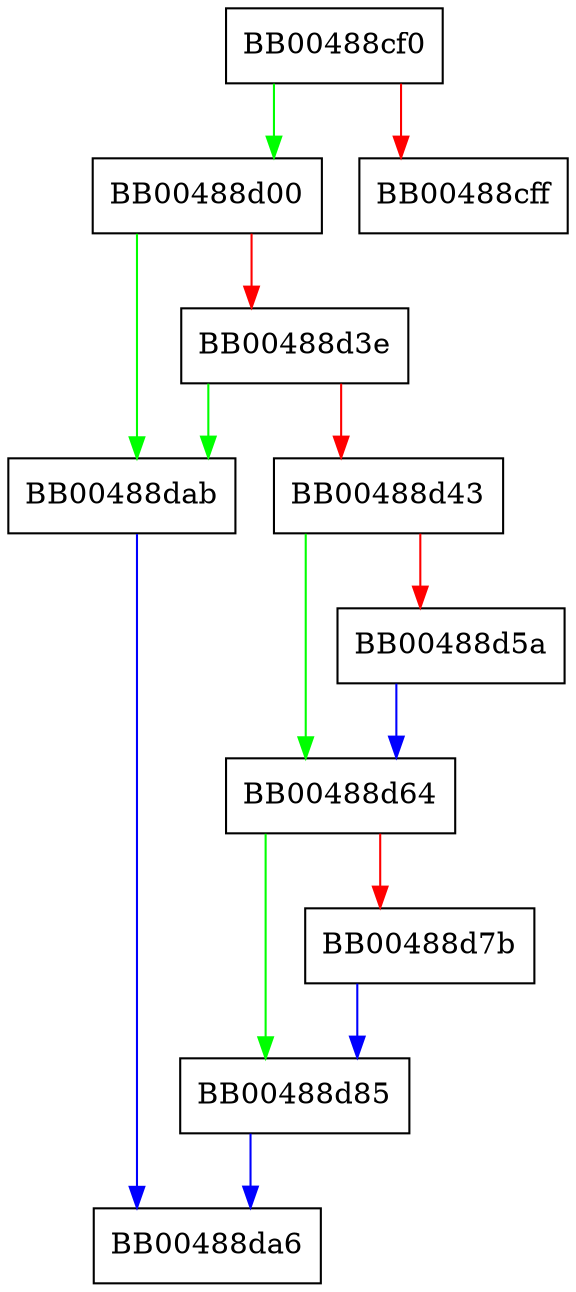 digraph SSL_CTX_dane_enable {
  node [shape="box"];
  graph [splines=ortho];
  BB00488cf0 -> BB00488d00 [color="green"];
  BB00488cf0 -> BB00488cff [color="red"];
  BB00488d00 -> BB00488dab [color="green"];
  BB00488d00 -> BB00488d3e [color="red"];
  BB00488d3e -> BB00488dab [color="green"];
  BB00488d3e -> BB00488d43 [color="red"];
  BB00488d43 -> BB00488d64 [color="green"];
  BB00488d43 -> BB00488d5a [color="red"];
  BB00488d5a -> BB00488d64 [color="blue"];
  BB00488d64 -> BB00488d85 [color="green"];
  BB00488d64 -> BB00488d7b [color="red"];
  BB00488d7b -> BB00488d85 [color="blue"];
  BB00488d85 -> BB00488da6 [color="blue"];
  BB00488dab -> BB00488da6 [color="blue"];
}